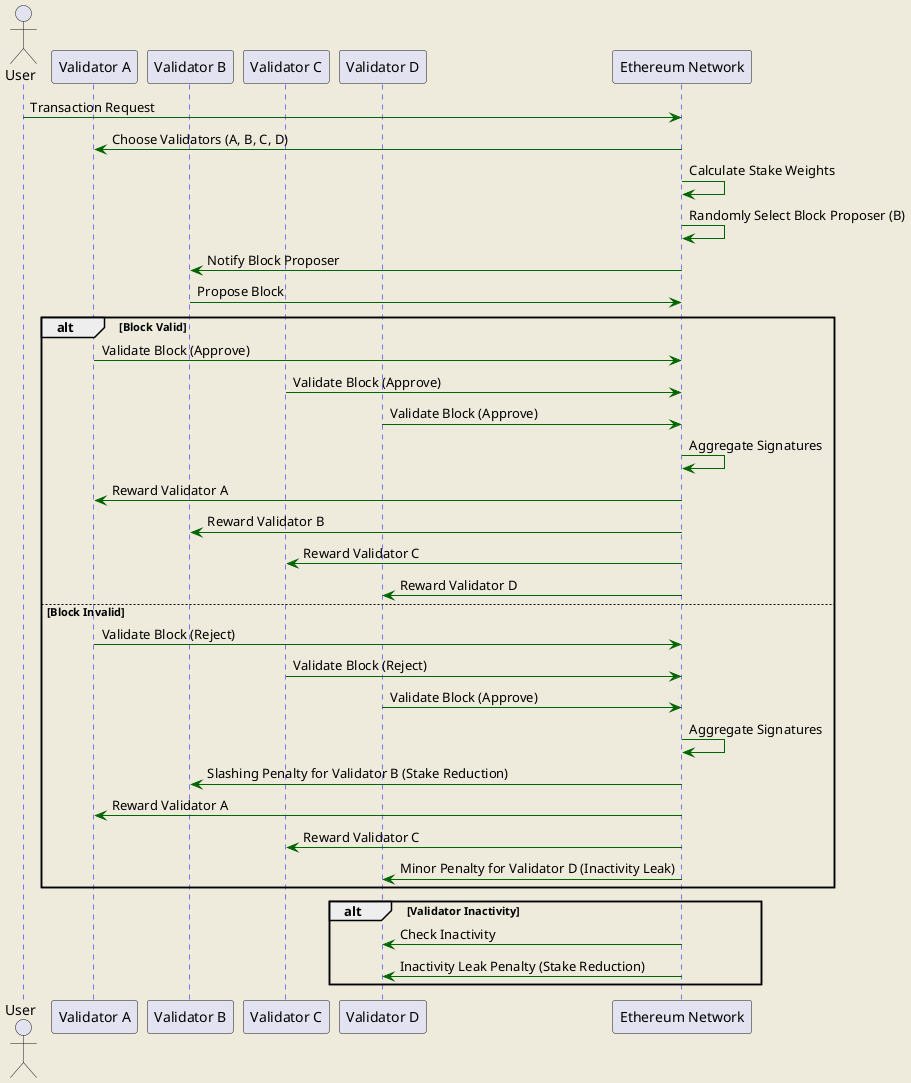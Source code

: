 @startuml
skinparam backgroundColor #EEEBDC

skinparam sequence {
    ArrowColor DarkGreen
    LifeLineBorderColor blue
    LifeLineBackgroundColor #A9DCDF
}

actor User

participant "Validator A" as A
participant "Validator B" as B
participant "Validator C" as C
participant "Validator D" as D
participant "Ethereum Network" as Net

User -> Net: Transaction Request
Net -> A: Choose Validators (A, B, C, D)
Net -> Net: Calculate Stake Weights
Net -> Net: Randomly Select Block Proposer (B)
Net -> B: Notify Block Proposer

B -> Net: Propose Block

alt Block Valid
    A -> Net: Validate Block (Approve)
    C -> Net: Validate Block (Approve)
    D -> Net: Validate Block (Approve)
    Net -> Net: Aggregate Signatures
    Net -> A: Reward Validator A
    Net -> B: Reward Validator B
    Net -> C: Reward Validator C
    Net -> D: Reward Validator D
else Block Invalid
    A -> Net: Validate Block (Reject)
    C -> Net: Validate Block (Reject)
    D -> Net: Validate Block (Approve)
    Net -> Net: Aggregate Signatures
    Net -> B: Slashing Penalty for Validator B (Stake Reduction)
    Net -> A: Reward Validator A
    Net -> C: Reward Validator C
    Net -> D: Minor Penalty for Validator D (Inactivity Leak)
end

alt Validator Inactivity
    Net -> D: Check Inactivity
    Net -> D: Inactivity Leak Penalty (Stake Reduction)
end

@enduml
